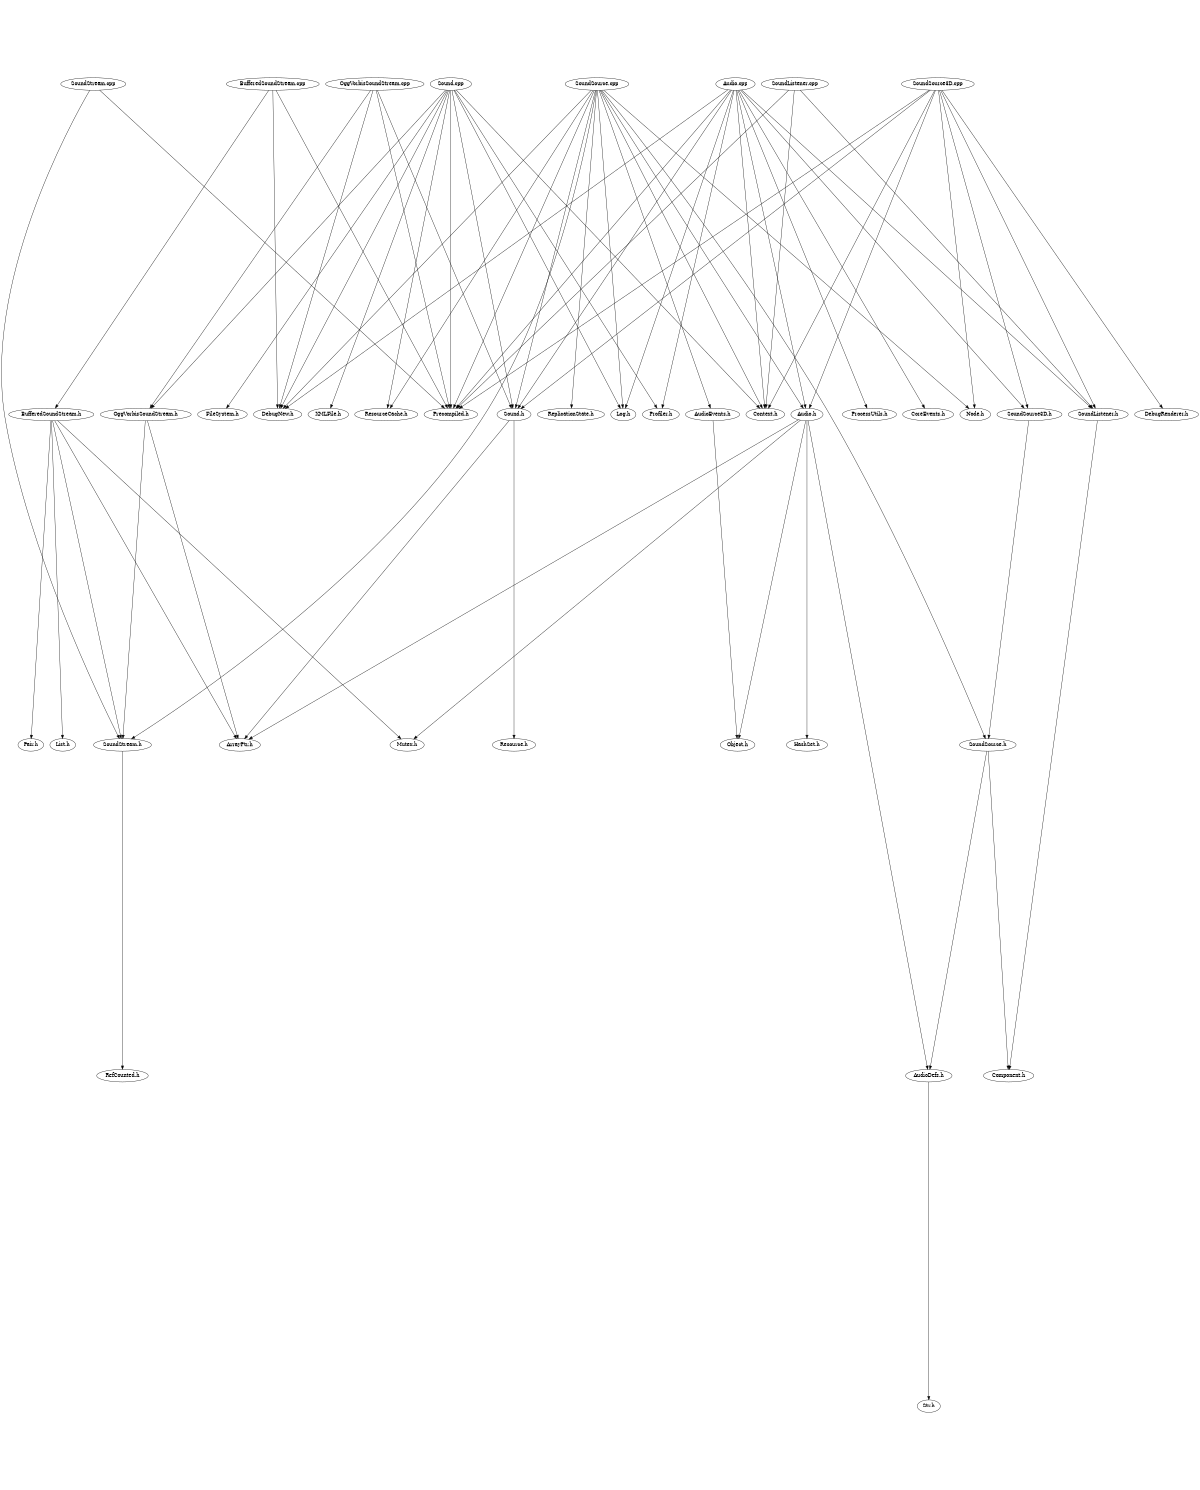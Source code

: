 digraph "source tree" {
    overlap=scale;
    size="8,10";
    ratio="fill";
    fontsize="16";
    fontname="Helvetica";
	clusterrank="local";
	"OggVorbisSoundStream.cpp" -> "Sound.h"
	"Sound.cpp" -> "OggVorbisSoundStream.h"
	"SoundSource3D.cpp" -> "SoundListener.h"
	"Audio.cpp" -> "DebugNew.h"
	"SoundSource3D.cpp" -> "Audio.h"
	"SoundSource.cpp" -> "Audio.h"
	"SoundSource.h" -> "AudioDefs.h"
	"Sound.cpp" -> "Profiler.h"
	"Sound.cpp" -> "Sound.h"
	"AudioEvents.h" -> "Object.h"
	"OggVorbisSoundStream.cpp" -> "OggVorbisSoundStream.h"
	"SoundSource.cpp" -> "DebugNew.h"
	"Audio.cpp" -> "Log.h"
	"SoundStream.h" -> "RefCounted.h"
	"SoundSource.cpp" -> "SoundSource.h"
	"Sound.cpp" -> "ResourceCache.h"
	"SoundListener.cpp" -> "Precompiled.h"
	"SoundSource3D.cpp" -> "Precompiled.h"
	"SoundStream.cpp" -> "SoundStream.h"
	"Audio.cpp" -> "CoreEvents.h"
	"SoundListener.h" -> "Component.h"
	"SoundStream.cpp" -> "Precompiled.h"
	"SoundSource3D.cpp" -> "DebugRenderer.h"
	"BufferedSoundStream.cpp" -> "DebugNew.h"
	"SoundListener.cpp" -> "Context.h"
	"SoundSource3D.cpp" -> "SoundSource3D.h"
	"SoundSource3D.h" -> "SoundSource.h"
	"Audio.cpp" -> "SoundListener.h"
	"Sound.cpp" -> "DebugNew.h"
	"Sound.cpp" -> "FileSystem.h"
	"OggVorbisSoundStream.h" -> "ArrayPtr.h"
	"SoundSource.cpp" -> "SoundStream.h"
	"Sound.h" -> "Resource.h"
	"Audio.cpp" -> "Precompiled.h"
	"Audio.h" -> "HashSet.h"
	"BufferedSoundStream.h" -> "List.h"
	"BufferedSoundStream.cpp" -> "Precompiled.h"
	"Audio.h" -> "AudioDefs.h"
	"OggVorbisSoundStream.cpp" -> "DebugNew.h"
	"OggVorbisSoundStream.h" -> "SoundStream.h"
	"SoundSource.h" -> "Component.h"
	"Sound.cpp" -> "Log.h"
	"AudioDefs.h" -> "Str.h"
	"SoundSource.cpp" -> "AudioEvents.h"
	"Audio.h" -> "ArrayPtr.h"
	"Sound.h" -> "ArrayPtr.h"
	"SoundSource3D.cpp" -> "Context.h"
	"SoundSource.cpp" -> "ReplicationState.h"
	"Sound.cpp" -> "XMLFile.h"
	"SoundSource.cpp" -> "Sound.h"
	"Audio.h" -> "Mutex.h"
	"SoundSource.cpp" -> "Context.h"
	"SoundSource3D.cpp" -> "Sound.h"
	"SoundSource.cpp" -> "ResourceCache.h"
	"SoundSource.cpp" -> "Log.h"
	"BufferedSoundStream.h" -> "SoundStream.h"
	"BufferedSoundStream.h" -> "Mutex.h"
	"Audio.cpp" -> "Sound.h"
	"SoundSource.cpp" -> "Node.h"
	"Audio.cpp" -> "Audio.h"
	"Sound.cpp" -> "Context.h"
	"Audio.cpp" -> "Context.h"
	"BufferedSoundStream.h" -> "Pair.h"
	"OggVorbisSoundStream.cpp" -> "Precompiled.h"
	"Audio.cpp" -> "Profiler.h"
	"BufferedSoundStream.cpp" -> "BufferedSoundStream.h"
	"Audio.cpp" -> "SoundSource3D.h"
	"BufferedSoundStream.h" -> "ArrayPtr.h"
	"Audio.h" -> "Object.h"
	"Sound.cpp" -> "Precompiled.h"
	"Audio.cpp" -> "ProcessUtils.h"
	"SoundListener.cpp" -> "SoundListener.h"
	"SoundSource3D.cpp" -> "Node.h"
	"SoundSource.cpp" -> "Precompiled.h"
}
